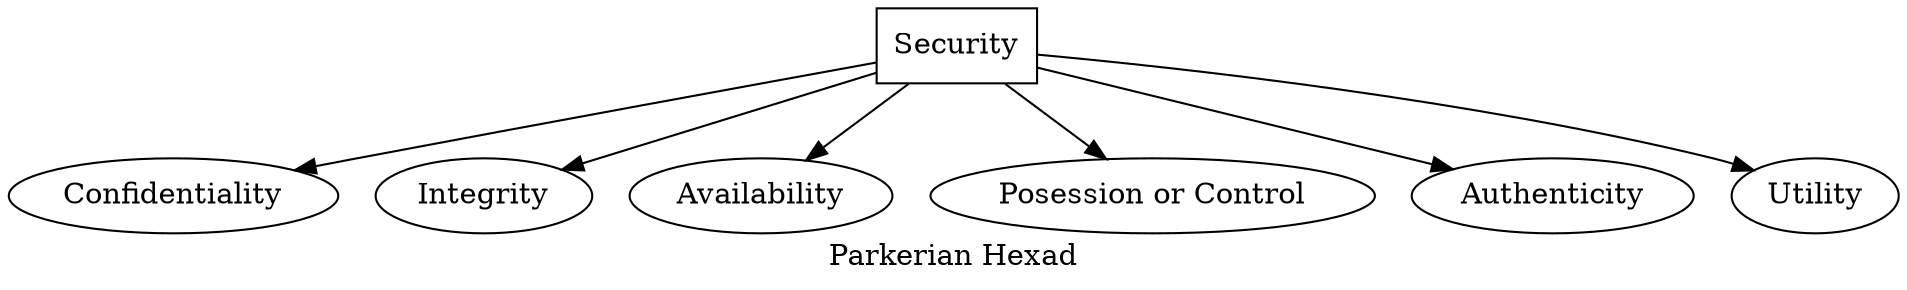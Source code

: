 digraph ParkerianHexad {
 label="Parkerian Hexad"
 node [shape=box]; Security
 node [shape=oval]; Confidentiality; Integrity; Availability; "Posession or Control"; Authenticity; Utility;

 Security->Confidentiality
 Security->Integrity
 Security->Availability
 Security->"Posession or Control"
 Security->Authenticity
 Security->Utility

}
